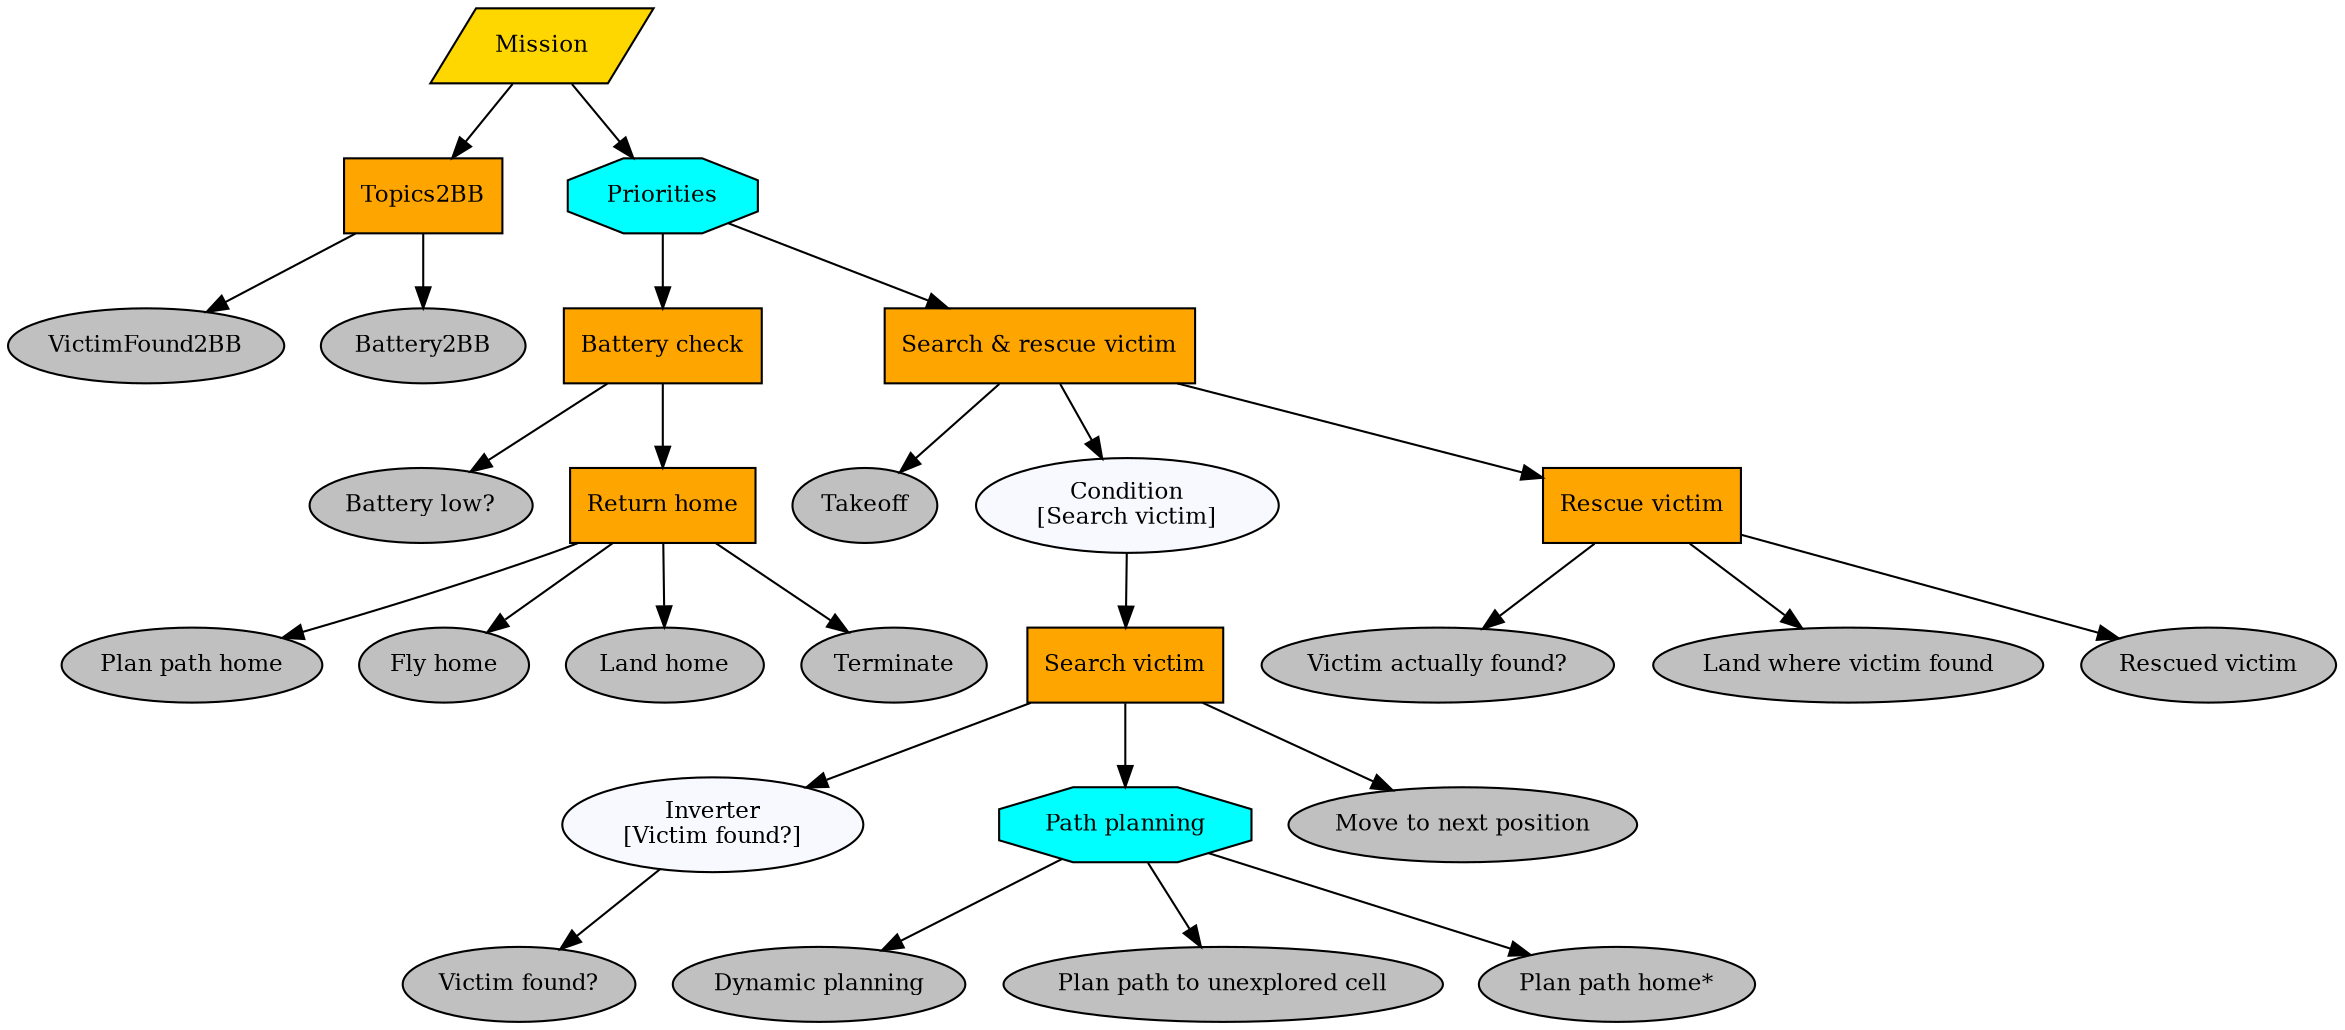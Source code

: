 digraph mission {
graph [fontname="times-roman"];
node [fontname="times-roman"];
edge [fontname="times-roman"];
Mission [fillcolor=gold, fontcolor=black, fontsize=11, shape=parallelogram, style=filled];
Topics2BB [fillcolor=orange, fontcolor=black, fontsize=11, shape=box, style=filled];
Mission -> Topics2BB;
VictimFound2BB [fillcolor=gray, fontcolor=black, fontsize=11, shape=ellipse, style=filled];
Topics2BB -> VictimFound2BB;
Battery2BB [fillcolor=gray, fontcolor=black, fontsize=11, shape=ellipse, style=filled];
Topics2BB -> Battery2BB;
Priorities [fillcolor=cyan, fontcolor=black, fontsize=11, shape=octagon, style=filled];
Mission -> Priorities;
"Battery check" [fillcolor=orange, fontcolor=black, fontsize=11, shape=box, style=filled];
Priorities -> "Battery check";
"Battery low?" [fillcolor=gray, fontcolor=black, fontsize=11, shape=ellipse, style=filled];
"Battery check" -> "Battery low?";
"Return home" [fillcolor=orange, fontcolor=black, fontsize=11, shape=box, style=filled];
"Battery check" -> "Return home";
"Plan path home" [fillcolor=gray, fontcolor=black, fontsize=11, shape=ellipse, style=filled];
"Return home" -> "Plan path home";
"Fly home" [fillcolor=gray, fontcolor=black, fontsize=11, shape=ellipse, style=filled];
"Return home" -> "Fly home";
"Land home" [fillcolor=gray, fontcolor=black, fontsize=11, shape=ellipse, style=filled];
"Return home" -> "Land home";
Terminate [fillcolor=gray, fontcolor=black, fontsize=11, shape=ellipse, style=filled];
"Return home" -> Terminate;
"Search & rescue victim" [fillcolor=orange, fontcolor=black, fontsize=11, shape=box, style=filled];
Priorities -> "Search & rescue victim";
Takeoff [fillcolor=gray, fontcolor=black, fontsize=11, shape=ellipse, style=filled];
"Search & rescue victim" -> Takeoff;
"Condition\n[Search victim]" [fillcolor=ghostwhite, fontcolor=black, fontsize=11, shape=ellipse, style=filled];
"Search & rescue victim" -> "Condition\n[Search victim]";
"Search victim" [fillcolor=orange, fontcolor=black, fontsize=11, shape=box, style=filled];
"Condition\n[Search victim]" -> "Search victim";
"Inverter\n[Victim found?]" [fillcolor=ghostwhite, fontcolor=black, fontsize=11, shape=ellipse, style=filled];
"Search victim" -> "Inverter\n[Victim found?]";
"Victim found?" [fillcolor=gray, fontcolor=black, fontsize=11, shape=ellipse, style=filled];
"Inverter\n[Victim found?]" -> "Victim found?";
"Path planning" [fillcolor=cyan, fontcolor=black, fontsize=11, shape=octagon, style=filled];
"Search victim" -> "Path planning";
"Dynamic planning" [fillcolor=gray, fontcolor=black, fontsize=11, shape=ellipse, style=filled];
"Path planning" -> "Dynamic planning";
"Plan path to unexplored cell" [fillcolor=gray, fontcolor=black, fontsize=11, shape=ellipse, style=filled];
"Path planning" -> "Plan path to unexplored cell";
"Plan path home*" [fillcolor=gray, fontcolor=black, fontsize=11, shape=ellipse, style=filled];
"Path planning" -> "Plan path home*";
"Move to next position" [fillcolor=gray, fontcolor=black, fontsize=11, shape=ellipse, style=filled];
"Search victim" -> "Move to next position";
"Rescue victim" [fillcolor=orange, fontcolor=black, fontsize=11, shape=box, style=filled];
"Search & rescue victim" -> "Rescue victim";
"Victim actually found?" [fillcolor=gray, fontcolor=black, fontsize=11, shape=ellipse, style=filled];
"Rescue victim" -> "Victim actually found?";
"Land where victim found" [fillcolor=gray, fontcolor=black, fontsize=11, shape=ellipse, style=filled];
"Rescue victim" -> "Land where victim found";
"Rescued victim" [fillcolor=gray, fontcolor=black, fontsize=11, shape=ellipse, style=filled];
"Rescue victim" -> "Rescued victim";
}

